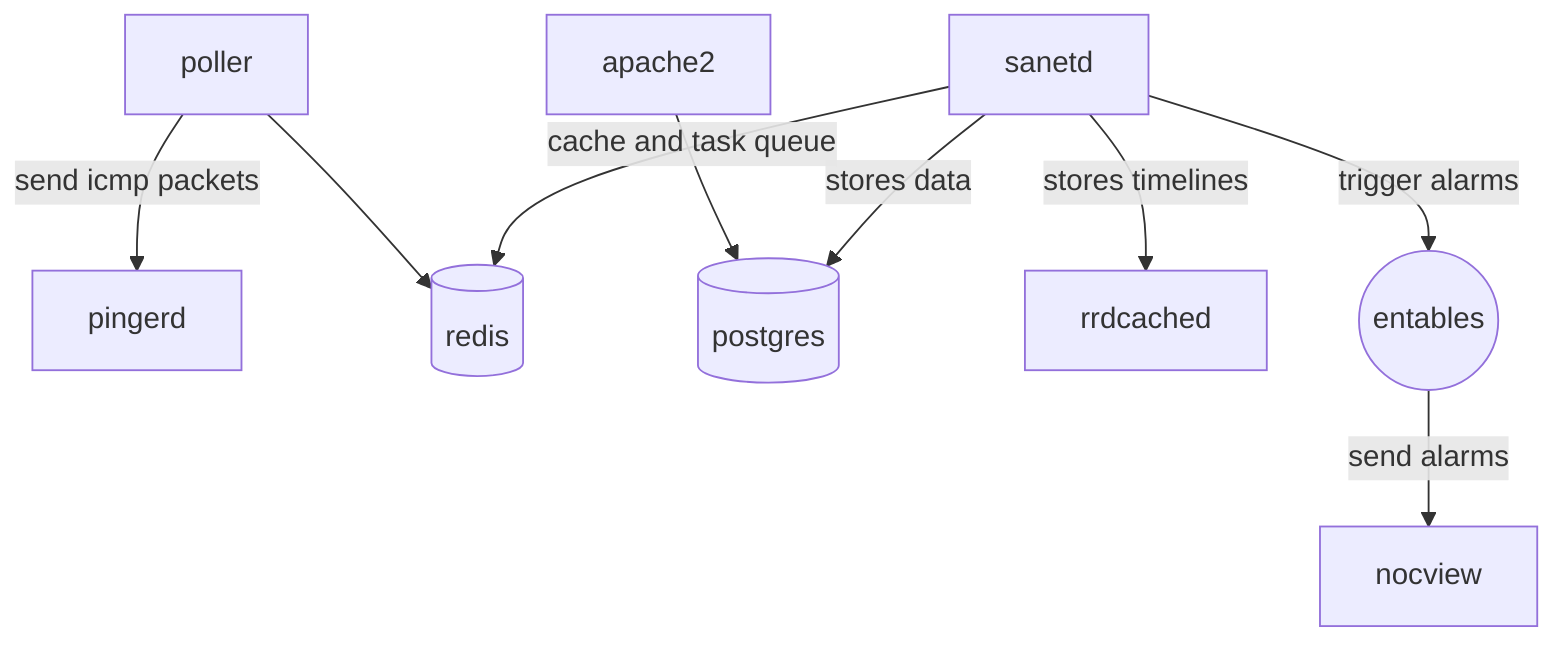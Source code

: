 flowchart TD
A[sanetd]
B[poller]
C[pingerd]
D[(redis)]
E[(postgres)]
F[apache2]
G[rrdcached]
H((entables))
Z[nocview]

A --stores data --> E
A -- cache and task queue --> D
B --> D
F --> E
B -- send icmp packets--> C
A --stores timelines --> G
A --trigger alarms --> H -- send alarms --> Z